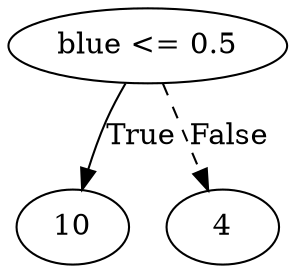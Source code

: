digraph {
0 [label="blue <= 0.5"];
1 [label="10"];
0 -> 1 [label="True"];
2 [label="4"];
0 -> 2 [style="dashed", label="False"];

}